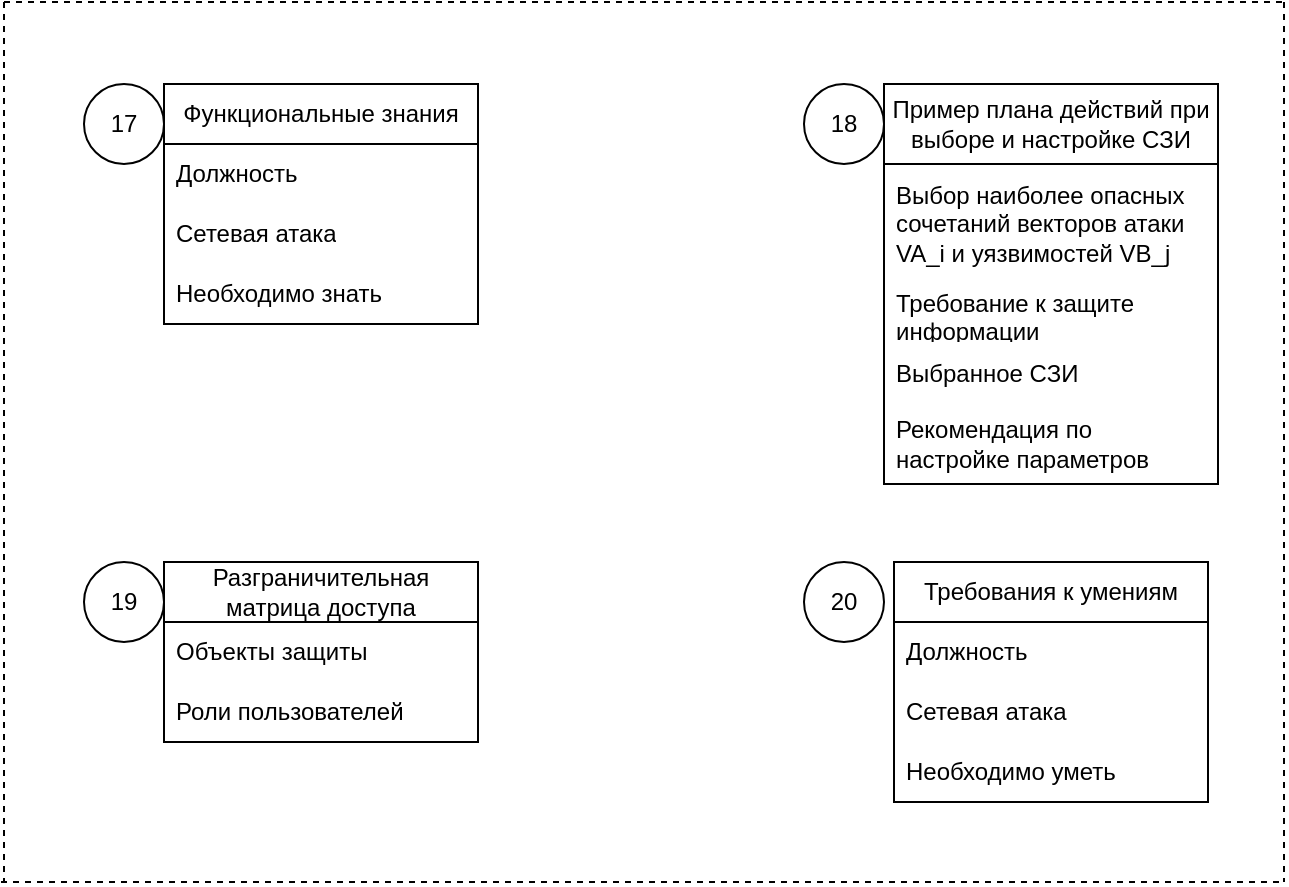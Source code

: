 <mxfile version="24.8.9">
  <diagram id="VJNp9SMhiBFH3zz6thaP" name="Страница — 1">
    <mxGraphModel dx="1290" dy="567" grid="1" gridSize="10" guides="1" tooltips="1" connect="1" arrows="1" fold="1" page="1" pageScale="1" pageWidth="827" pageHeight="1169" math="0" shadow="0">
      <root>
        <mxCell id="0" />
        <mxCell id="1" parent="0" />
        <mxCell id="SLR9skuEnzqDgRWrGx9L-1" value="" style="endArrow=none;dashed=1;html=1;rounded=0;" parent="1" edge="1">
          <mxGeometry width="50" height="50" relative="1" as="geometry">
            <mxPoint x="40" y="40" as="sourcePoint" />
            <mxPoint x="680" y="40" as="targetPoint" />
          </mxGeometry>
        </mxCell>
        <mxCell id="SLR9skuEnzqDgRWrGx9L-2" value="" style="endArrow=none;dashed=1;html=1;rounded=0;" parent="1" edge="1">
          <mxGeometry width="50" height="50" relative="1" as="geometry">
            <mxPoint x="38.5" y="480" as="sourcePoint" />
            <mxPoint x="678.5" y="480" as="targetPoint" />
          </mxGeometry>
        </mxCell>
        <mxCell id="SLR9skuEnzqDgRWrGx9L-3" value="" style="endArrow=none;dashed=1;html=1;rounded=0;" parent="1" edge="1">
          <mxGeometry width="50" height="50" relative="1" as="geometry">
            <mxPoint x="40" y="40" as="sourcePoint" />
            <mxPoint x="40" y="480" as="targetPoint" />
          </mxGeometry>
        </mxCell>
        <mxCell id="SLR9skuEnzqDgRWrGx9L-4" value="" style="endArrow=none;dashed=1;html=1;rounded=0;" parent="1" edge="1">
          <mxGeometry width="50" height="50" relative="1" as="geometry">
            <mxPoint x="680" y="40" as="sourcePoint" />
            <mxPoint x="680" y="480" as="targetPoint" />
          </mxGeometry>
        </mxCell>
        <mxCell id="SLR9skuEnzqDgRWrGx9L-5" value="Функциональные знания" style="swimlane;fontStyle=0;childLayout=stackLayout;horizontal=1;startSize=30;horizontalStack=0;resizeParent=1;resizeParentMax=0;resizeLast=0;collapsible=1;marginBottom=0;whiteSpace=wrap;html=1;" parent="1" vertex="1">
          <mxGeometry x="120" y="81" width="157" height="120" as="geometry" />
        </mxCell>
        <mxCell id="SLR9skuEnzqDgRWrGx9L-6" value="Должность" style="text;strokeColor=none;fillColor=none;align=left;verticalAlign=middle;spacingLeft=4;spacingRight=4;overflow=hidden;points=[[0,0.5],[1,0.5]];portConstraint=eastwest;rotatable=0;whiteSpace=wrap;html=1;" parent="SLR9skuEnzqDgRWrGx9L-5" vertex="1">
          <mxGeometry y="30" width="157" height="30" as="geometry" />
        </mxCell>
        <mxCell id="SLR9skuEnzqDgRWrGx9L-7" value="Сетевая атака" style="text;strokeColor=none;fillColor=none;align=left;verticalAlign=middle;spacingLeft=4;spacingRight=4;overflow=hidden;points=[[0,0.5],[1,0.5]];portConstraint=eastwest;rotatable=0;whiteSpace=wrap;html=1;" parent="SLR9skuEnzqDgRWrGx9L-5" vertex="1">
          <mxGeometry y="60" width="157" height="30" as="geometry" />
        </mxCell>
        <mxCell id="SLR9skuEnzqDgRWrGx9L-8" value="Необходимо знать&amp;nbsp;" style="text;strokeColor=none;fillColor=none;align=left;verticalAlign=middle;spacingLeft=4;spacingRight=4;overflow=hidden;points=[[0,0.5],[1,0.5]];portConstraint=eastwest;rotatable=0;whiteSpace=wrap;html=1;" parent="SLR9skuEnzqDgRWrGx9L-5" vertex="1">
          <mxGeometry y="90" width="157" height="30" as="geometry" />
        </mxCell>
        <mxCell id="SLR9skuEnzqDgRWrGx9L-9" value="Пример плана действий при выборе и настройке СЗИ" style="swimlane;fontStyle=0;childLayout=stackLayout;horizontal=1;startSize=40;horizontalStack=0;resizeParent=1;resizeParentMax=0;resizeLast=0;collapsible=1;marginBottom=0;whiteSpace=wrap;html=1;" parent="1" vertex="1">
          <mxGeometry x="480" y="81" width="167" height="200" as="geometry" />
        </mxCell>
        <mxCell id="SLR9skuEnzqDgRWrGx9L-10" value="Выбор наиболее опасных сочетаний векторов атаки VA_i и уязвимостей VB_j&amp;nbsp;" style="text;strokeColor=none;fillColor=none;align=left;verticalAlign=middle;spacingLeft=4;spacingRight=4;overflow=hidden;points=[[0,0.5],[1,0.5]];portConstraint=eastwest;rotatable=0;whiteSpace=wrap;html=1;" parent="SLR9skuEnzqDgRWrGx9L-9" vertex="1">
          <mxGeometry y="40" width="167" height="60" as="geometry" />
        </mxCell>
        <mxCell id="SLR9skuEnzqDgRWrGx9L-11" value="Требование к защите информации" style="text;strokeColor=none;fillColor=none;align=left;verticalAlign=middle;spacingLeft=4;spacingRight=4;overflow=hidden;points=[[0,0.5],[1,0.5]];portConstraint=eastwest;rotatable=0;whiteSpace=wrap;html=1;" parent="SLR9skuEnzqDgRWrGx9L-9" vertex="1">
          <mxGeometry y="100" width="167" height="30" as="geometry" />
        </mxCell>
        <mxCell id="SLR9skuEnzqDgRWrGx9L-12" value="Выбранное СЗИ" style="text;strokeColor=none;fillColor=none;align=left;verticalAlign=middle;spacingLeft=4;spacingRight=4;overflow=hidden;points=[[0,0.5],[1,0.5]];portConstraint=eastwest;rotatable=0;whiteSpace=wrap;html=1;" parent="SLR9skuEnzqDgRWrGx9L-9" vertex="1">
          <mxGeometry y="130" width="167" height="30" as="geometry" />
        </mxCell>
        <mxCell id="SLR9skuEnzqDgRWrGx9L-13" value="Рекомендация по настройке параметров" style="text;strokeColor=none;fillColor=none;align=left;verticalAlign=middle;spacingLeft=4;spacingRight=4;overflow=hidden;points=[[0,0.5],[1,0.5]];portConstraint=eastwest;rotatable=0;whiteSpace=wrap;html=1;" parent="SLR9skuEnzqDgRWrGx9L-9" vertex="1">
          <mxGeometry y="160" width="167" height="40" as="geometry" />
        </mxCell>
        <mxCell id="SLR9skuEnzqDgRWrGx9L-14" value="Разграничительная матрица доступа" style="swimlane;fontStyle=0;childLayout=stackLayout;horizontal=1;startSize=30;horizontalStack=0;resizeParent=1;resizeParentMax=0;resizeLast=0;collapsible=1;marginBottom=0;whiteSpace=wrap;html=1;" parent="1" vertex="1">
          <mxGeometry x="120" y="320" width="157" height="90" as="geometry" />
        </mxCell>
        <mxCell id="SLR9skuEnzqDgRWrGx9L-15" value="Объекты защиты" style="text;strokeColor=none;fillColor=none;align=left;verticalAlign=middle;spacingLeft=4;spacingRight=4;overflow=hidden;points=[[0,0.5],[1,0.5]];portConstraint=eastwest;rotatable=0;whiteSpace=wrap;html=1;" parent="SLR9skuEnzqDgRWrGx9L-14" vertex="1">
          <mxGeometry y="30" width="157" height="30" as="geometry" />
        </mxCell>
        <mxCell id="SLR9skuEnzqDgRWrGx9L-16" value="Роли пользователей" style="text;strokeColor=none;fillColor=none;align=left;verticalAlign=middle;spacingLeft=4;spacingRight=4;overflow=hidden;points=[[0,0.5],[1,0.5]];portConstraint=eastwest;rotatable=0;whiteSpace=wrap;html=1;" parent="SLR9skuEnzqDgRWrGx9L-14" vertex="1">
          <mxGeometry y="60" width="157" height="30" as="geometry" />
        </mxCell>
        <mxCell id="SLR9skuEnzqDgRWrGx9L-24" value="Требования к умениям" style="swimlane;fontStyle=0;childLayout=stackLayout;horizontal=1;startSize=30;horizontalStack=0;resizeParent=1;resizeParentMax=0;resizeLast=0;collapsible=1;marginBottom=0;whiteSpace=wrap;html=1;" parent="1" vertex="1">
          <mxGeometry x="485" y="320" width="157" height="120" as="geometry" />
        </mxCell>
        <mxCell id="SLR9skuEnzqDgRWrGx9L-25" value="Должность" style="text;strokeColor=none;fillColor=none;align=left;verticalAlign=middle;spacingLeft=4;spacingRight=4;overflow=hidden;points=[[0,0.5],[1,0.5]];portConstraint=eastwest;rotatable=0;whiteSpace=wrap;html=1;" parent="SLR9skuEnzqDgRWrGx9L-24" vertex="1">
          <mxGeometry y="30" width="157" height="30" as="geometry" />
        </mxCell>
        <mxCell id="YhsYpPs2krHa_TNUp6x8-1" value="Сетевая атака&amp;nbsp;" style="text;strokeColor=none;fillColor=none;align=left;verticalAlign=middle;spacingLeft=4;spacingRight=4;overflow=hidden;points=[[0,0.5],[1,0.5]];portConstraint=eastwest;rotatable=0;whiteSpace=wrap;html=1;" parent="SLR9skuEnzqDgRWrGx9L-24" vertex="1">
          <mxGeometry y="60" width="157" height="30" as="geometry" />
        </mxCell>
        <mxCell id="SLR9skuEnzqDgRWrGx9L-27" value="Необходимо уметь&amp;nbsp;" style="text;strokeColor=none;fillColor=none;align=left;verticalAlign=middle;spacingLeft=4;spacingRight=4;overflow=hidden;points=[[0,0.5],[1,0.5]];portConstraint=eastwest;rotatable=0;whiteSpace=wrap;html=1;" parent="SLR9skuEnzqDgRWrGx9L-24" vertex="1">
          <mxGeometry y="90" width="157" height="30" as="geometry" />
        </mxCell>
        <mxCell id="MVW9FtnJgDhC86DquFBq-1" value="17" style="ellipse;whiteSpace=wrap;html=1;aspect=fixed;" vertex="1" parent="1">
          <mxGeometry x="80" y="81" width="40" height="40" as="geometry" />
        </mxCell>
        <mxCell id="MVW9FtnJgDhC86DquFBq-2" value="18" style="ellipse;whiteSpace=wrap;html=1;aspect=fixed;" vertex="1" parent="1">
          <mxGeometry x="440" y="81" width="40" height="40" as="geometry" />
        </mxCell>
        <mxCell id="MVW9FtnJgDhC86DquFBq-3" value="19" style="ellipse;whiteSpace=wrap;html=1;aspect=fixed;" vertex="1" parent="1">
          <mxGeometry x="80" y="320" width="40" height="40" as="geometry" />
        </mxCell>
        <mxCell id="MVW9FtnJgDhC86DquFBq-4" value="20" style="ellipse;whiteSpace=wrap;html=1;aspect=fixed;" vertex="1" parent="1">
          <mxGeometry x="440" y="320" width="40" height="40" as="geometry" />
        </mxCell>
      </root>
    </mxGraphModel>
  </diagram>
</mxfile>
